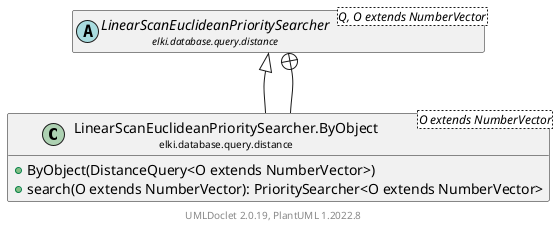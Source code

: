 @startuml
    remove .*\.(Instance|Par|Parameterizer|Factory)$
    set namespaceSeparator none
    hide empty fields
    hide empty methods

    class "<size:14>LinearScanEuclideanPrioritySearcher.ByObject\n<size:10>elki.database.query.distance" as elki.database.query.distance.LinearScanEuclideanPrioritySearcher.ByObject<O extends NumberVector> [[LinearScanEuclideanPrioritySearcher.ByObject.html]] {
        +ByObject(DistanceQuery<O extends NumberVector>)
        +search(O extends NumberVector): PrioritySearcher<O extends NumberVector>
    }

    abstract class "<size:14>LinearScanEuclideanPrioritySearcher\n<size:10>elki.database.query.distance" as elki.database.query.distance.LinearScanEuclideanPrioritySearcher<Q, O extends NumberVector> [[LinearScanEuclideanPrioritySearcher.html]]
    abstract class "<size:14>LinearScanEuclideanPrioritySearcher\n<size:10>elki.database.query.distance" as elki.database.query.distance.LinearScanEuclideanPrioritySearcher<Q, O extends NumberVector> [[LinearScanEuclideanPrioritySearcher.html]]

    elki.database.query.distance.LinearScanEuclideanPrioritySearcher <|-- elki.database.query.distance.LinearScanEuclideanPrioritySearcher.ByObject
    elki.database.query.distance.LinearScanEuclideanPrioritySearcher +-- elki.database.query.distance.LinearScanEuclideanPrioritySearcher.ByObject

    center footer UMLDoclet 2.0.19, PlantUML 1.2022.8
@enduml
